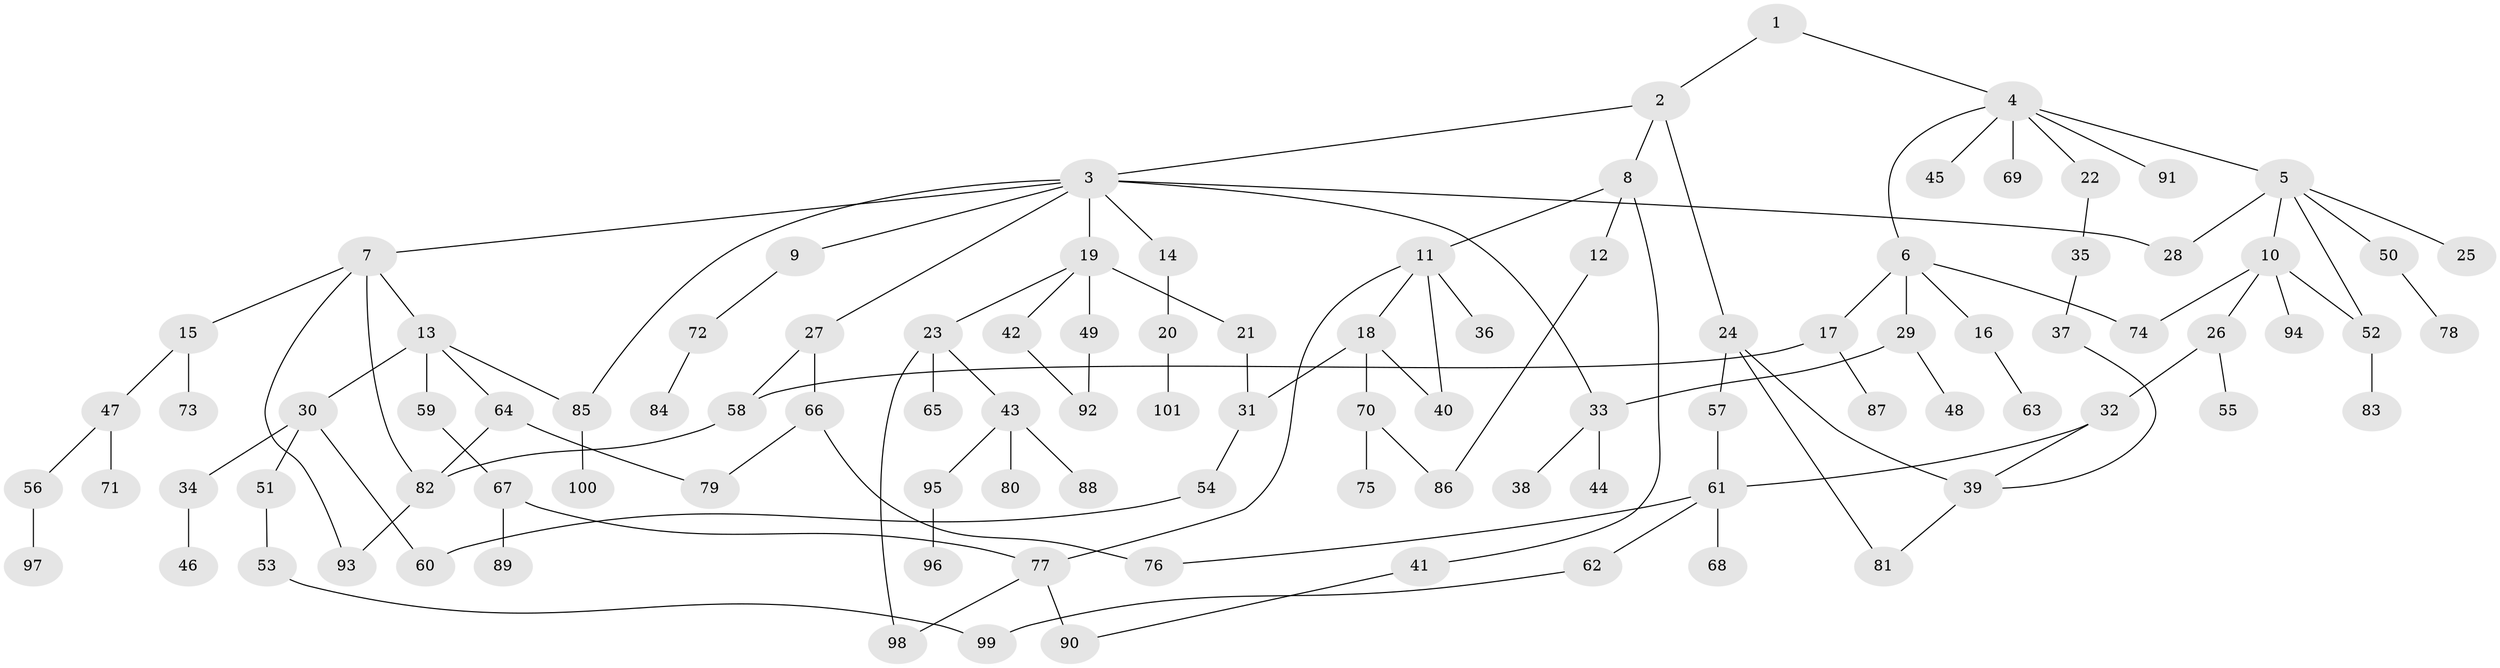 // coarse degree distribution, {4: 0.16666666666666666, 1: 0.5, 2: 0.13333333333333333, 9: 0.03333333333333333, 6: 0.06666666666666667, 8: 0.03333333333333333, 5: 0.03333333333333333, 3: 0.03333333333333333}
// Generated by graph-tools (version 1.1) at 2025/45/03/04/25 21:45:38]
// undirected, 101 vertices, 124 edges
graph export_dot {
graph [start="1"]
  node [color=gray90,style=filled];
  1;
  2;
  3;
  4;
  5;
  6;
  7;
  8;
  9;
  10;
  11;
  12;
  13;
  14;
  15;
  16;
  17;
  18;
  19;
  20;
  21;
  22;
  23;
  24;
  25;
  26;
  27;
  28;
  29;
  30;
  31;
  32;
  33;
  34;
  35;
  36;
  37;
  38;
  39;
  40;
  41;
  42;
  43;
  44;
  45;
  46;
  47;
  48;
  49;
  50;
  51;
  52;
  53;
  54;
  55;
  56;
  57;
  58;
  59;
  60;
  61;
  62;
  63;
  64;
  65;
  66;
  67;
  68;
  69;
  70;
  71;
  72;
  73;
  74;
  75;
  76;
  77;
  78;
  79;
  80;
  81;
  82;
  83;
  84;
  85;
  86;
  87;
  88;
  89;
  90;
  91;
  92;
  93;
  94;
  95;
  96;
  97;
  98;
  99;
  100;
  101;
  1 -- 2;
  1 -- 4;
  2 -- 3;
  2 -- 8;
  2 -- 24;
  3 -- 7;
  3 -- 9;
  3 -- 14;
  3 -- 19;
  3 -- 27;
  3 -- 28;
  3 -- 33;
  3 -- 85;
  4 -- 5;
  4 -- 6;
  4 -- 22;
  4 -- 45;
  4 -- 69;
  4 -- 91;
  5 -- 10;
  5 -- 25;
  5 -- 50;
  5 -- 52;
  5 -- 28;
  6 -- 16;
  6 -- 17;
  6 -- 29;
  6 -- 74;
  7 -- 13;
  7 -- 15;
  7 -- 93;
  7 -- 82;
  8 -- 11;
  8 -- 12;
  8 -- 41;
  9 -- 72;
  10 -- 26;
  10 -- 94;
  10 -- 74;
  10 -- 52;
  11 -- 18;
  11 -- 36;
  11 -- 40;
  11 -- 77;
  12 -- 86;
  13 -- 30;
  13 -- 59;
  13 -- 64;
  13 -- 85;
  14 -- 20;
  15 -- 47;
  15 -- 73;
  16 -- 63;
  17 -- 87;
  17 -- 58;
  18 -- 31;
  18 -- 70;
  18 -- 40;
  19 -- 21;
  19 -- 23;
  19 -- 42;
  19 -- 49;
  20 -- 101;
  21 -- 31;
  22 -- 35;
  23 -- 43;
  23 -- 65;
  23 -- 98;
  24 -- 57;
  24 -- 39;
  24 -- 81;
  26 -- 32;
  26 -- 55;
  27 -- 58;
  27 -- 66;
  29 -- 33;
  29 -- 48;
  30 -- 34;
  30 -- 51;
  30 -- 60;
  31 -- 54;
  32 -- 39;
  32 -- 61;
  33 -- 38;
  33 -- 44;
  34 -- 46;
  35 -- 37;
  37 -- 39;
  39 -- 81;
  41 -- 90;
  42 -- 92;
  43 -- 80;
  43 -- 88;
  43 -- 95;
  47 -- 56;
  47 -- 71;
  49 -- 92;
  50 -- 78;
  51 -- 53;
  52 -- 83;
  53 -- 99;
  54 -- 60;
  56 -- 97;
  57 -- 61;
  58 -- 82;
  59 -- 67;
  61 -- 62;
  61 -- 68;
  61 -- 76;
  62 -- 99;
  64 -- 79;
  64 -- 82;
  66 -- 76;
  66 -- 79;
  67 -- 89;
  67 -- 77;
  70 -- 75;
  70 -- 86;
  72 -- 84;
  77 -- 90;
  77 -- 98;
  82 -- 93;
  85 -- 100;
  95 -- 96;
}
